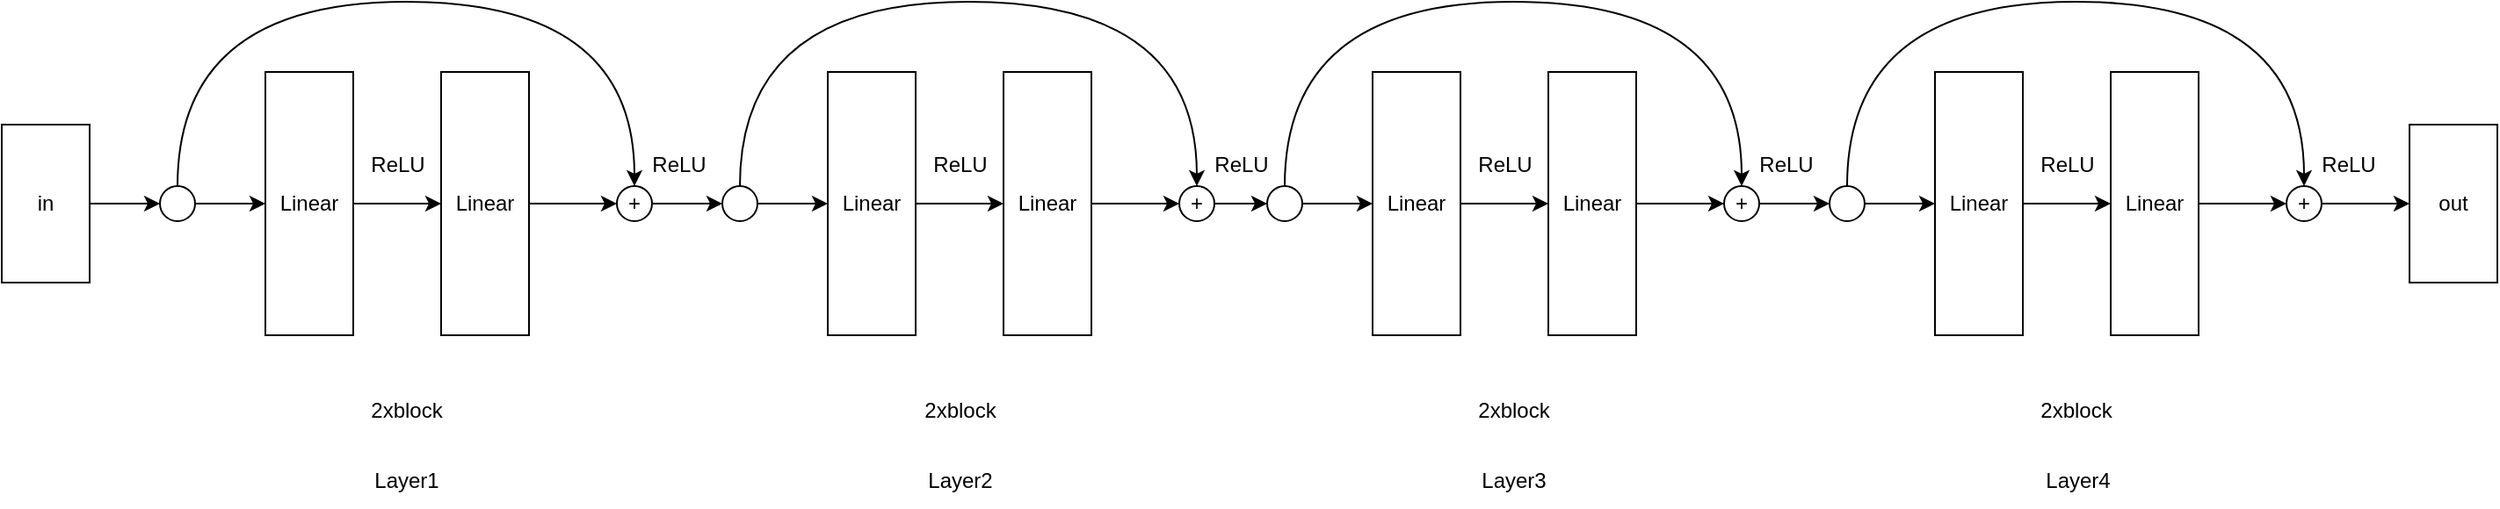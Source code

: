 <mxfile version="24.8.3">
  <diagram name="Trang-1" id="acNB4yqROc5GAcdvAppd">
    <mxGraphModel dx="905" dy="870" grid="1" gridSize="10" guides="1" tooltips="1" connect="1" arrows="1" fold="1" page="1" pageScale="1" pageWidth="827" pageHeight="1169" math="0" shadow="0">
      <root>
        <mxCell id="0" />
        <mxCell id="1" parent="0" />
        <mxCell id="H7w5DBdDMUyqdIyA2iWe-13" style="edgeStyle=orthogonalEdgeStyle;curved=1;rounded=0;orthogonalLoop=1;jettySize=auto;html=1;entryX=0;entryY=0.5;entryDx=0;entryDy=0;" parent="1" source="H7w5DBdDMUyqdIyA2iWe-1" target="H7w5DBdDMUyqdIyA2iWe-12" edge="1">
          <mxGeometry relative="1" as="geometry" />
        </mxCell>
        <mxCell id="H7w5DBdDMUyqdIyA2iWe-1" value="in" style="rounded=0;whiteSpace=wrap;html=1;" parent="1" vertex="1">
          <mxGeometry x="30" y="340" width="50" height="90" as="geometry" />
        </mxCell>
        <mxCell id="H7w5DBdDMUyqdIyA2iWe-6" style="edgeStyle=orthogonalEdgeStyle;rounded=0;orthogonalLoop=1;jettySize=auto;html=1;" parent="1" source="H7w5DBdDMUyqdIyA2iWe-2" target="H7w5DBdDMUyqdIyA2iWe-3" edge="1">
          <mxGeometry relative="1" as="geometry" />
        </mxCell>
        <mxCell id="H7w5DBdDMUyqdIyA2iWe-2" value="Linear" style="rounded=0;whiteSpace=wrap;html=1;" parent="1" vertex="1">
          <mxGeometry x="180" y="310" width="50" height="150" as="geometry" />
        </mxCell>
        <mxCell id="H7w5DBdDMUyqdIyA2iWe-18" style="edgeStyle=orthogonalEdgeStyle;curved=1;rounded=0;orthogonalLoop=1;jettySize=auto;html=1;entryX=0;entryY=0.5;entryDx=0;entryDy=0;" parent="1" source="H7w5DBdDMUyqdIyA2iWe-3" target="H7w5DBdDMUyqdIyA2iWe-16" edge="1">
          <mxGeometry relative="1" as="geometry" />
        </mxCell>
        <mxCell id="H7w5DBdDMUyqdIyA2iWe-3" value="Linear" style="rounded=0;whiteSpace=wrap;html=1;" parent="1" vertex="1">
          <mxGeometry x="280" y="310" width="50" height="150" as="geometry" />
        </mxCell>
        <mxCell id="H7w5DBdDMUyqdIyA2iWe-7" value="2xblock" style="text;html=1;align=center;verticalAlign=middle;resizable=0;points=[];autosize=1;strokeColor=none;fillColor=none;" parent="1" vertex="1">
          <mxGeometry x="230" y="488" width="60" height="30" as="geometry" />
        </mxCell>
        <mxCell id="H7w5DBdDMUyqdIyA2iWe-14" style="edgeStyle=orthogonalEdgeStyle;curved=1;rounded=0;orthogonalLoop=1;jettySize=auto;html=1;entryX=0;entryY=0.5;entryDx=0;entryDy=0;" parent="1" source="H7w5DBdDMUyqdIyA2iWe-12" target="H7w5DBdDMUyqdIyA2iWe-2" edge="1">
          <mxGeometry relative="1" as="geometry" />
        </mxCell>
        <mxCell id="H7w5DBdDMUyqdIyA2iWe-22" style="edgeStyle=orthogonalEdgeStyle;curved=1;rounded=0;orthogonalLoop=1;jettySize=auto;html=1;exitX=0.5;exitY=0;exitDx=0;exitDy=0;entryX=0.5;entryY=0;entryDx=0;entryDy=0;" parent="1" source="H7w5DBdDMUyqdIyA2iWe-12" target="H7w5DBdDMUyqdIyA2iWe-16" edge="1">
          <mxGeometry relative="1" as="geometry">
            <Array as="points">
              <mxPoint x="130" y="270" />
              <mxPoint x="390" y="270" />
            </Array>
          </mxGeometry>
        </mxCell>
        <mxCell id="H7w5DBdDMUyqdIyA2iWe-12" value="" style="ellipse;whiteSpace=wrap;html=1;" parent="1" vertex="1">
          <mxGeometry x="120" y="375" width="20" height="20" as="geometry" />
        </mxCell>
        <mxCell id="H7w5DBdDMUyqdIyA2iWe-45" style="edgeStyle=orthogonalEdgeStyle;curved=1;rounded=0;orthogonalLoop=1;jettySize=auto;html=1;entryX=0;entryY=0.5;entryDx=0;entryDy=0;" parent="1" source="H7w5DBdDMUyqdIyA2iWe-16" target="H7w5DBdDMUyqdIyA2iWe-41" edge="1">
          <mxGeometry relative="1" as="geometry" />
        </mxCell>
        <mxCell id="H7w5DBdDMUyqdIyA2iWe-16" value="+" style="ellipse;whiteSpace=wrap;html=1;" parent="1" vertex="1">
          <mxGeometry x="380" y="375" width="20" height="20" as="geometry" />
        </mxCell>
        <mxCell id="H7w5DBdDMUyqdIyA2iWe-23" value="ReLU" style="text;html=1;align=center;verticalAlign=middle;resizable=0;points=[];autosize=1;strokeColor=none;fillColor=none;" parent="1" vertex="1">
          <mxGeometry x="230" y="348" width="50" height="30" as="geometry" />
        </mxCell>
        <mxCell id="H7w5DBdDMUyqdIyA2iWe-24" value="ReLU" style="text;html=1;align=center;verticalAlign=middle;resizable=0;points=[];autosize=1;strokeColor=none;fillColor=none;" parent="1" vertex="1">
          <mxGeometry x="390" y="348" width="50" height="30" as="geometry" />
        </mxCell>
        <mxCell id="H7w5DBdDMUyqdIyA2iWe-34" style="edgeStyle=orthogonalEdgeStyle;rounded=0;orthogonalLoop=1;jettySize=auto;html=1;" parent="1" source="H7w5DBdDMUyqdIyA2iWe-35" target="H7w5DBdDMUyqdIyA2iWe-37" edge="1">
          <mxGeometry relative="1" as="geometry" />
        </mxCell>
        <mxCell id="H7w5DBdDMUyqdIyA2iWe-35" value="Linear" style="rounded=0;whiteSpace=wrap;html=1;" parent="1" vertex="1">
          <mxGeometry x="500" y="310" width="50" height="150" as="geometry" />
        </mxCell>
        <mxCell id="H7w5DBdDMUyqdIyA2iWe-36" style="edgeStyle=orthogonalEdgeStyle;curved=1;rounded=0;orthogonalLoop=1;jettySize=auto;html=1;entryX=0;entryY=0.5;entryDx=0;entryDy=0;" parent="1" source="H7w5DBdDMUyqdIyA2iWe-37" target="H7w5DBdDMUyqdIyA2iWe-42" edge="1">
          <mxGeometry relative="1" as="geometry" />
        </mxCell>
        <mxCell id="H7w5DBdDMUyqdIyA2iWe-37" value="Linear" style="rounded=0;whiteSpace=wrap;html=1;" parent="1" vertex="1">
          <mxGeometry x="600" y="310" width="50" height="150" as="geometry" />
        </mxCell>
        <mxCell id="H7w5DBdDMUyqdIyA2iWe-39" style="edgeStyle=orthogonalEdgeStyle;curved=1;rounded=0;orthogonalLoop=1;jettySize=auto;html=1;entryX=0;entryY=0.5;entryDx=0;entryDy=0;" parent="1" source="H7w5DBdDMUyqdIyA2iWe-41" target="H7w5DBdDMUyqdIyA2iWe-35" edge="1">
          <mxGeometry relative="1" as="geometry" />
        </mxCell>
        <mxCell id="H7w5DBdDMUyqdIyA2iWe-40" style="edgeStyle=orthogonalEdgeStyle;curved=1;rounded=0;orthogonalLoop=1;jettySize=auto;html=1;exitX=0.5;exitY=0;exitDx=0;exitDy=0;entryX=0.5;entryY=0;entryDx=0;entryDy=0;" parent="1" source="H7w5DBdDMUyqdIyA2iWe-41" target="H7w5DBdDMUyqdIyA2iWe-42" edge="1">
          <mxGeometry relative="1" as="geometry">
            <Array as="points">
              <mxPoint x="450" y="270" />
              <mxPoint x="710" y="270" />
            </Array>
          </mxGeometry>
        </mxCell>
        <mxCell id="H7w5DBdDMUyqdIyA2iWe-41" value="" style="ellipse;whiteSpace=wrap;html=1;" parent="1" vertex="1">
          <mxGeometry x="440" y="375" width="20" height="20" as="geometry" />
        </mxCell>
        <mxCell id="H7w5DBdDMUyqdIyA2iWe-57" style="edgeStyle=orthogonalEdgeStyle;curved=1;rounded=0;orthogonalLoop=1;jettySize=auto;html=1;entryX=0;entryY=0.5;entryDx=0;entryDy=0;" parent="1" source="H7w5DBdDMUyqdIyA2iWe-42" target="H7w5DBdDMUyqdIyA2iWe-53" edge="1">
          <mxGeometry relative="1" as="geometry" />
        </mxCell>
        <mxCell id="H7w5DBdDMUyqdIyA2iWe-42" value="+" style="ellipse;whiteSpace=wrap;html=1;" parent="1" vertex="1">
          <mxGeometry x="700" y="375" width="20" height="20" as="geometry" />
        </mxCell>
        <mxCell id="H7w5DBdDMUyqdIyA2iWe-43" value="ReLU" style="text;html=1;align=center;verticalAlign=middle;resizable=0;points=[];autosize=1;strokeColor=none;fillColor=none;" parent="1" vertex="1">
          <mxGeometry x="550" y="348" width="50" height="30" as="geometry" />
        </mxCell>
        <mxCell id="H7w5DBdDMUyqdIyA2iWe-44" value="ReLU" style="text;html=1;align=center;verticalAlign=middle;resizable=0;points=[];autosize=1;strokeColor=none;fillColor=none;" parent="1" vertex="1">
          <mxGeometry x="710" y="348" width="50" height="30" as="geometry" />
        </mxCell>
        <mxCell id="H7w5DBdDMUyqdIyA2iWe-46" style="edgeStyle=orthogonalEdgeStyle;rounded=0;orthogonalLoop=1;jettySize=auto;html=1;" parent="1" source="H7w5DBdDMUyqdIyA2iWe-47" target="H7w5DBdDMUyqdIyA2iWe-49" edge="1">
          <mxGeometry relative="1" as="geometry" />
        </mxCell>
        <mxCell id="H7w5DBdDMUyqdIyA2iWe-47" value="Linear" style="rounded=0;whiteSpace=wrap;html=1;" parent="1" vertex="1">
          <mxGeometry x="810" y="310" width="50" height="150" as="geometry" />
        </mxCell>
        <mxCell id="H7w5DBdDMUyqdIyA2iWe-48" style="edgeStyle=orthogonalEdgeStyle;curved=1;rounded=0;orthogonalLoop=1;jettySize=auto;html=1;entryX=0;entryY=0.5;entryDx=0;entryDy=0;" parent="1" source="H7w5DBdDMUyqdIyA2iWe-49" target="H7w5DBdDMUyqdIyA2iWe-54" edge="1">
          <mxGeometry relative="1" as="geometry" />
        </mxCell>
        <mxCell id="H7w5DBdDMUyqdIyA2iWe-49" value="Linear" style="rounded=0;whiteSpace=wrap;html=1;" parent="1" vertex="1">
          <mxGeometry x="910" y="310" width="50" height="150" as="geometry" />
        </mxCell>
        <mxCell id="H7w5DBdDMUyqdIyA2iWe-50" value="2xblock" style="text;html=1;align=center;verticalAlign=middle;resizable=0;points=[];autosize=1;strokeColor=none;fillColor=none;" parent="1" vertex="1">
          <mxGeometry x="860" y="488" width="60" height="30" as="geometry" />
        </mxCell>
        <mxCell id="H7w5DBdDMUyqdIyA2iWe-51" style="edgeStyle=orthogonalEdgeStyle;curved=1;rounded=0;orthogonalLoop=1;jettySize=auto;html=1;entryX=0;entryY=0.5;entryDx=0;entryDy=0;" parent="1" source="H7w5DBdDMUyqdIyA2iWe-53" target="H7w5DBdDMUyqdIyA2iWe-47" edge="1">
          <mxGeometry relative="1" as="geometry" />
        </mxCell>
        <mxCell id="H7w5DBdDMUyqdIyA2iWe-52" style="edgeStyle=orthogonalEdgeStyle;curved=1;rounded=0;orthogonalLoop=1;jettySize=auto;html=1;exitX=0.5;exitY=0;exitDx=0;exitDy=0;entryX=0.5;entryY=0;entryDx=0;entryDy=0;" parent="1" source="H7w5DBdDMUyqdIyA2iWe-53" target="H7w5DBdDMUyqdIyA2iWe-54" edge="1">
          <mxGeometry relative="1" as="geometry">
            <Array as="points">
              <mxPoint x="760" y="270" />
              <mxPoint x="1020" y="270" />
            </Array>
          </mxGeometry>
        </mxCell>
        <mxCell id="H7w5DBdDMUyqdIyA2iWe-53" value="" style="ellipse;whiteSpace=wrap;html=1;" parent="1" vertex="1">
          <mxGeometry x="750" y="375" width="20" height="20" as="geometry" />
        </mxCell>
        <mxCell id="H7w5DBdDMUyqdIyA2iWe-70" style="edgeStyle=orthogonalEdgeStyle;curved=1;rounded=0;orthogonalLoop=1;jettySize=auto;html=1;entryX=0;entryY=0.5;entryDx=0;entryDy=0;" parent="1" source="H7w5DBdDMUyqdIyA2iWe-54" target="H7w5DBdDMUyqdIyA2iWe-65" edge="1">
          <mxGeometry relative="1" as="geometry" />
        </mxCell>
        <mxCell id="H7w5DBdDMUyqdIyA2iWe-54" value="+" style="ellipse;whiteSpace=wrap;html=1;" parent="1" vertex="1">
          <mxGeometry x="1010" y="375" width="20" height="20" as="geometry" />
        </mxCell>
        <mxCell id="H7w5DBdDMUyqdIyA2iWe-55" value="ReLU" style="text;html=1;align=center;verticalAlign=middle;resizable=0;points=[];autosize=1;strokeColor=none;fillColor=none;" parent="1" vertex="1">
          <mxGeometry x="860" y="348" width="50" height="30" as="geometry" />
        </mxCell>
        <mxCell id="H7w5DBdDMUyqdIyA2iWe-56" value="ReLU" style="text;html=1;align=center;verticalAlign=middle;resizable=0;points=[];autosize=1;strokeColor=none;fillColor=none;" parent="1" vertex="1">
          <mxGeometry x="1020" y="348" width="50" height="30" as="geometry" />
        </mxCell>
        <mxCell id="H7w5DBdDMUyqdIyA2iWe-58" style="edgeStyle=orthogonalEdgeStyle;rounded=0;orthogonalLoop=1;jettySize=auto;html=1;" parent="1" source="H7w5DBdDMUyqdIyA2iWe-59" target="H7w5DBdDMUyqdIyA2iWe-61" edge="1">
          <mxGeometry relative="1" as="geometry" />
        </mxCell>
        <mxCell id="H7w5DBdDMUyqdIyA2iWe-59" value="Linear" style="rounded=0;whiteSpace=wrap;html=1;" parent="1" vertex="1">
          <mxGeometry x="1130" y="310" width="50" height="150" as="geometry" />
        </mxCell>
        <mxCell id="H7w5DBdDMUyqdIyA2iWe-60" style="edgeStyle=orthogonalEdgeStyle;curved=1;rounded=0;orthogonalLoop=1;jettySize=auto;html=1;entryX=0;entryY=0.5;entryDx=0;entryDy=0;" parent="1" source="H7w5DBdDMUyqdIyA2iWe-61" target="H7w5DBdDMUyqdIyA2iWe-66" edge="1">
          <mxGeometry relative="1" as="geometry" />
        </mxCell>
        <mxCell id="H7w5DBdDMUyqdIyA2iWe-61" value="Linear" style="rounded=0;whiteSpace=wrap;html=1;" parent="1" vertex="1">
          <mxGeometry x="1230" y="310" width="50" height="150" as="geometry" />
        </mxCell>
        <mxCell id="H7w5DBdDMUyqdIyA2iWe-62" value="2xblock" style="text;html=1;align=center;verticalAlign=middle;resizable=0;points=[];autosize=1;strokeColor=none;fillColor=none;" parent="1" vertex="1">
          <mxGeometry x="1180" y="488" width="60" height="30" as="geometry" />
        </mxCell>
        <mxCell id="H7w5DBdDMUyqdIyA2iWe-63" style="edgeStyle=orthogonalEdgeStyle;curved=1;rounded=0;orthogonalLoop=1;jettySize=auto;html=1;entryX=0;entryY=0.5;entryDx=0;entryDy=0;" parent="1" source="H7w5DBdDMUyqdIyA2iWe-65" target="H7w5DBdDMUyqdIyA2iWe-59" edge="1">
          <mxGeometry relative="1" as="geometry" />
        </mxCell>
        <mxCell id="H7w5DBdDMUyqdIyA2iWe-64" style="edgeStyle=orthogonalEdgeStyle;curved=1;rounded=0;orthogonalLoop=1;jettySize=auto;html=1;exitX=0.5;exitY=0;exitDx=0;exitDy=0;entryX=0.5;entryY=0;entryDx=0;entryDy=0;" parent="1" source="H7w5DBdDMUyqdIyA2iWe-65" target="H7w5DBdDMUyqdIyA2iWe-66" edge="1">
          <mxGeometry relative="1" as="geometry">
            <Array as="points">
              <mxPoint x="1080" y="270" />
              <mxPoint x="1340" y="270" />
            </Array>
          </mxGeometry>
        </mxCell>
        <mxCell id="H7w5DBdDMUyqdIyA2iWe-65" value="" style="ellipse;whiteSpace=wrap;html=1;" parent="1" vertex="1">
          <mxGeometry x="1070" y="375" width="20" height="20" as="geometry" />
        </mxCell>
        <mxCell id="H7w5DBdDMUyqdIyA2iWe-73" style="edgeStyle=orthogonalEdgeStyle;curved=1;rounded=0;orthogonalLoop=1;jettySize=auto;html=1;entryX=0;entryY=0.5;entryDx=0;entryDy=0;" parent="1" source="H7w5DBdDMUyqdIyA2iWe-66" target="H7w5DBdDMUyqdIyA2iWe-72" edge="1">
          <mxGeometry relative="1" as="geometry" />
        </mxCell>
        <mxCell id="H7w5DBdDMUyqdIyA2iWe-66" value="+" style="ellipse;whiteSpace=wrap;html=1;" parent="1" vertex="1">
          <mxGeometry x="1330" y="375" width="20" height="20" as="geometry" />
        </mxCell>
        <mxCell id="H7w5DBdDMUyqdIyA2iWe-67" value="ReLU" style="text;html=1;align=center;verticalAlign=middle;resizable=0;points=[];autosize=1;strokeColor=none;fillColor=none;" parent="1" vertex="1">
          <mxGeometry x="1180" y="348" width="50" height="30" as="geometry" />
        </mxCell>
        <mxCell id="H7w5DBdDMUyqdIyA2iWe-68" value="ReLU" style="text;html=1;align=center;verticalAlign=middle;resizable=0;points=[];autosize=1;strokeColor=none;fillColor=none;" parent="1" vertex="1">
          <mxGeometry x="1340" y="348" width="50" height="30" as="geometry" />
        </mxCell>
        <mxCell id="H7w5DBdDMUyqdIyA2iWe-72" value="out" style="rounded=0;whiteSpace=wrap;html=1;" parent="1" vertex="1">
          <mxGeometry x="1400" y="340" width="50" height="90" as="geometry" />
        </mxCell>
        <mxCell id="maQhCJ193DGhfeFHwwyn-1" value="2xblock" style="text;html=1;align=center;verticalAlign=middle;resizable=0;points=[];autosize=1;strokeColor=none;fillColor=none;" vertex="1" parent="1">
          <mxGeometry x="545" y="488" width="60" height="30" as="geometry" />
        </mxCell>
        <mxCell id="maQhCJ193DGhfeFHwwyn-2" value="Layer1" style="text;html=1;align=center;verticalAlign=middle;resizable=0;points=[];autosize=1;strokeColor=none;fillColor=none;" vertex="1" parent="1">
          <mxGeometry x="230" y="528" width="60" height="30" as="geometry" />
        </mxCell>
        <mxCell id="maQhCJ193DGhfeFHwwyn-3" value="Layer2" style="text;html=1;align=center;verticalAlign=middle;resizable=0;points=[];autosize=1;strokeColor=none;fillColor=none;" vertex="1" parent="1">
          <mxGeometry x="545" y="528" width="60" height="30" as="geometry" />
        </mxCell>
        <mxCell id="maQhCJ193DGhfeFHwwyn-4" value="Layer3" style="text;html=1;align=center;verticalAlign=middle;resizable=0;points=[];autosize=1;strokeColor=none;fillColor=none;" vertex="1" parent="1">
          <mxGeometry x="860" y="528" width="60" height="30" as="geometry" />
        </mxCell>
        <mxCell id="maQhCJ193DGhfeFHwwyn-5" value="Layer4" style="text;html=1;align=center;verticalAlign=middle;resizable=0;points=[];autosize=1;strokeColor=none;fillColor=none;" vertex="1" parent="1">
          <mxGeometry x="1181" y="528" width="60" height="30" as="geometry" />
        </mxCell>
      </root>
    </mxGraphModel>
  </diagram>
</mxfile>
